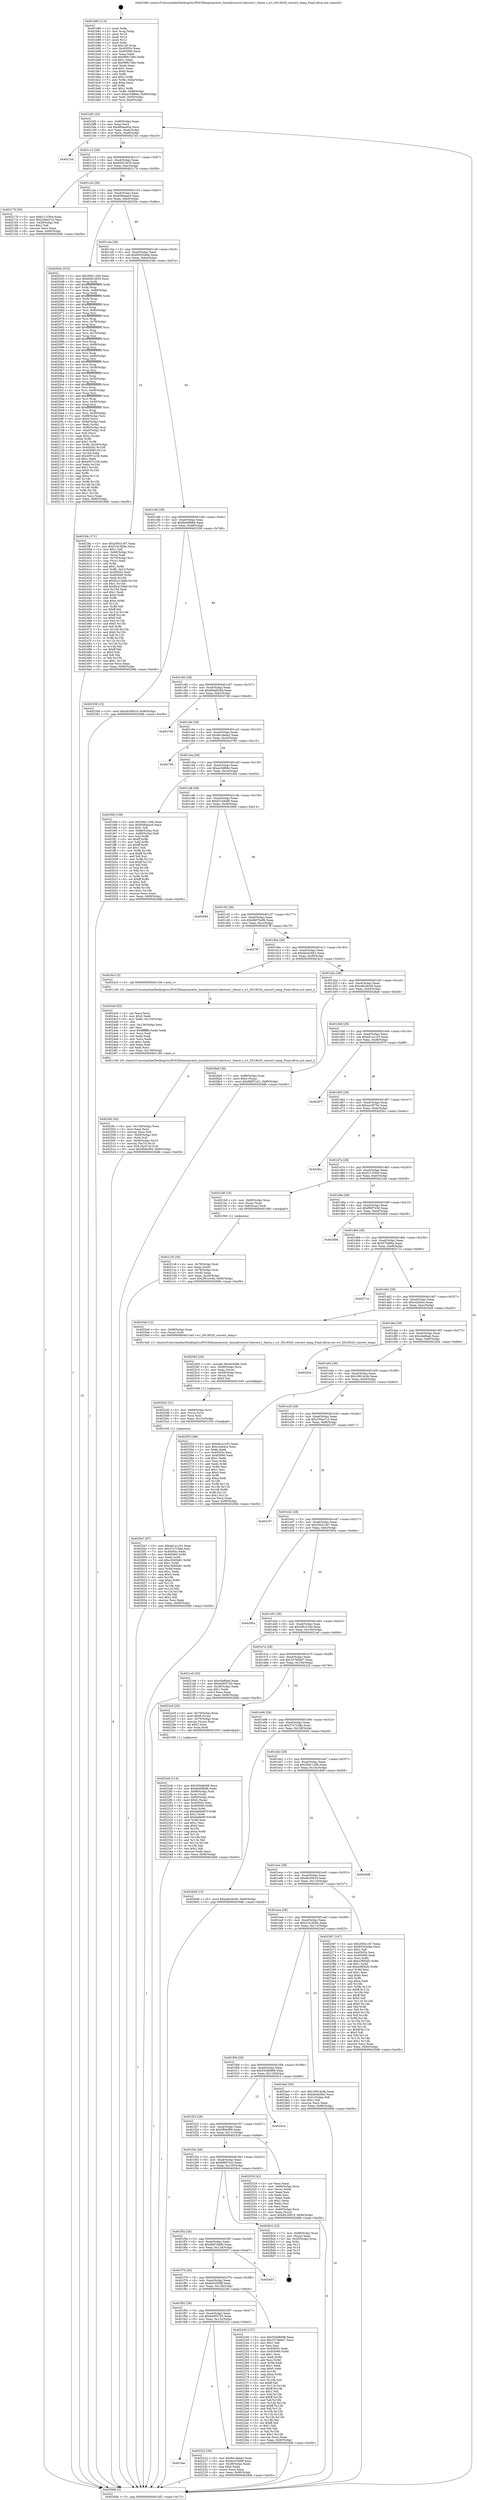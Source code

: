 digraph "0x401b80" {
  label = "0x401b80 (/mnt/c/Users/mathe/Desktop/tcc/POCII/binaries/extr_linuxdriversw1slavesw1_therm.c_w1_DS18S20_convert_temp_Final-ollvm.out::main(0))"
  labelloc = "t"
  node[shape=record]

  Entry [label="",width=0.3,height=0.3,shape=circle,fillcolor=black,style=filled]
  "0x401bf2" [label="{
     0x401bf2 [32]\l
     | [instrs]\l
     &nbsp;&nbsp;0x401bf2 \<+6\>: mov -0x90(%rbp),%eax\l
     &nbsp;&nbsp;0x401bf8 \<+2\>: mov %eax,%ecx\l
     &nbsp;&nbsp;0x401bfa \<+6\>: sub $0x80baa93e,%ecx\l
     &nbsp;&nbsp;0x401c00 \<+6\>: mov %eax,-0xa4(%rbp)\l
     &nbsp;&nbsp;0x401c06 \<+6\>: mov %ecx,-0xa8(%rbp)\l
     &nbsp;&nbsp;0x401c0c \<+6\>: je 00000000004027a4 \<main+0xc24\>\l
  }"]
  "0x4027a4" [label="{
     0x4027a4\l
  }", style=dashed]
  "0x401c12" [label="{
     0x401c12 [28]\l
     | [instrs]\l
     &nbsp;&nbsp;0x401c12 \<+5\>: jmp 0000000000401c17 \<main+0x97\>\l
     &nbsp;&nbsp;0x401c17 \<+6\>: mov -0xa4(%rbp),%eax\l
     &nbsp;&nbsp;0x401c1d \<+5\>: sub $0x83812635,%eax\l
     &nbsp;&nbsp;0x401c22 \<+6\>: mov %eax,-0xac(%rbp)\l
     &nbsp;&nbsp;0x401c28 \<+6\>: je 0000000000402179 \<main+0x5f9\>\l
  }"]
  Exit [label="",width=0.3,height=0.3,shape=circle,fillcolor=black,style=filled,peripheries=2]
  "0x402179" [label="{
     0x402179 [30]\l
     | [instrs]\l
     &nbsp;&nbsp;0x402179 \<+5\>: mov $0xf111f304,%eax\l
     &nbsp;&nbsp;0x40217e \<+5\>: mov $0x230ee7c3,%ecx\l
     &nbsp;&nbsp;0x402183 \<+3\>: mov -0x29(%rbp),%dl\l
     &nbsp;&nbsp;0x402186 \<+3\>: test $0x1,%dl\l
     &nbsp;&nbsp;0x402189 \<+3\>: cmovne %ecx,%eax\l
     &nbsp;&nbsp;0x40218c \<+6\>: mov %eax,-0x90(%rbp)\l
     &nbsp;&nbsp;0x402192 \<+5\>: jmp 00000000004029db \<main+0xe5b\>\l
  }"]
  "0x401c2e" [label="{
     0x401c2e [28]\l
     | [instrs]\l
     &nbsp;&nbsp;0x401c2e \<+5\>: jmp 0000000000401c33 \<main+0xb3\>\l
     &nbsp;&nbsp;0x401c33 \<+6\>: mov -0xa4(%rbp),%eax\l
     &nbsp;&nbsp;0x401c39 \<+5\>: sub $0x8384aac6,%eax\l
     &nbsp;&nbsp;0x401c3e \<+6\>: mov %eax,-0xb0(%rbp)\l
     &nbsp;&nbsp;0x401c44 \<+6\>: je 000000000040203e \<main+0x4be\>\l
  }"]
  "0x4025e7" [label="{
     0x4025e7 [97]\l
     | [instrs]\l
     &nbsp;&nbsp;0x4025e7 \<+5\>: mov $0xe61a1c53,%eax\l
     &nbsp;&nbsp;0x4025ec \<+5\>: mov $0x37a7248a,%esi\l
     &nbsp;&nbsp;0x4025f1 \<+7\>: mov 0x40505c,%edx\l
     &nbsp;&nbsp;0x4025f8 \<+8\>: mov 0x405060,%r8d\l
     &nbsp;&nbsp;0x402600 \<+3\>: mov %edx,%r9d\l
     &nbsp;&nbsp;0x402603 \<+7\>: sub $0xc30d5b81,%r9d\l
     &nbsp;&nbsp;0x40260a \<+4\>: sub $0x1,%r9d\l
     &nbsp;&nbsp;0x40260e \<+7\>: add $0xc30d5b81,%r9d\l
     &nbsp;&nbsp;0x402615 \<+4\>: imul %r9d,%edx\l
     &nbsp;&nbsp;0x402619 \<+3\>: and $0x1,%edx\l
     &nbsp;&nbsp;0x40261c \<+3\>: cmp $0x0,%edx\l
     &nbsp;&nbsp;0x40261f \<+4\>: sete %r10b\l
     &nbsp;&nbsp;0x402623 \<+4\>: cmp $0xa,%r8d\l
     &nbsp;&nbsp;0x402627 \<+4\>: setl %r11b\l
     &nbsp;&nbsp;0x40262b \<+3\>: mov %r10b,%bl\l
     &nbsp;&nbsp;0x40262e \<+3\>: and %r11b,%bl\l
     &nbsp;&nbsp;0x402631 \<+3\>: xor %r11b,%r10b\l
     &nbsp;&nbsp;0x402634 \<+3\>: or %r10b,%bl\l
     &nbsp;&nbsp;0x402637 \<+3\>: test $0x1,%bl\l
     &nbsp;&nbsp;0x40263a \<+3\>: cmovne %esi,%eax\l
     &nbsp;&nbsp;0x40263d \<+6\>: mov %eax,-0x90(%rbp)\l
     &nbsp;&nbsp;0x402643 \<+5\>: jmp 00000000004029db \<main+0xe5b\>\l
  }"]
  "0x40203e" [label="{
     0x40203e [315]\l
     | [instrs]\l
     &nbsp;&nbsp;0x40203e \<+5\>: mov $0x39d1120b,%eax\l
     &nbsp;&nbsp;0x402043 \<+5\>: mov $0x83812635,%ecx\l
     &nbsp;&nbsp;0x402048 \<+3\>: mov %rsp,%rdx\l
     &nbsp;&nbsp;0x40204b \<+4\>: add $0xfffffffffffffff0,%rdx\l
     &nbsp;&nbsp;0x40204f \<+3\>: mov %rdx,%rsp\l
     &nbsp;&nbsp;0x402052 \<+7\>: mov %rdx,-0x88(%rbp)\l
     &nbsp;&nbsp;0x402059 \<+3\>: mov %rsp,%rdx\l
     &nbsp;&nbsp;0x40205c \<+4\>: add $0xfffffffffffffff0,%rdx\l
     &nbsp;&nbsp;0x402060 \<+3\>: mov %rdx,%rsp\l
     &nbsp;&nbsp;0x402063 \<+3\>: mov %rsp,%rsi\l
     &nbsp;&nbsp;0x402066 \<+4\>: add $0xfffffffffffffff0,%rsi\l
     &nbsp;&nbsp;0x40206a \<+3\>: mov %rsi,%rsp\l
     &nbsp;&nbsp;0x40206d \<+4\>: mov %rsi,-0x80(%rbp)\l
     &nbsp;&nbsp;0x402071 \<+3\>: mov %rsp,%rsi\l
     &nbsp;&nbsp;0x402074 \<+4\>: add $0xfffffffffffffff0,%rsi\l
     &nbsp;&nbsp;0x402078 \<+3\>: mov %rsi,%rsp\l
     &nbsp;&nbsp;0x40207b \<+4\>: mov %rsi,-0x78(%rbp)\l
     &nbsp;&nbsp;0x40207f \<+3\>: mov %rsp,%rsi\l
     &nbsp;&nbsp;0x402082 \<+4\>: add $0xfffffffffffffff0,%rsi\l
     &nbsp;&nbsp;0x402086 \<+3\>: mov %rsi,%rsp\l
     &nbsp;&nbsp;0x402089 \<+4\>: mov %rsi,-0x70(%rbp)\l
     &nbsp;&nbsp;0x40208d \<+3\>: mov %rsp,%rsi\l
     &nbsp;&nbsp;0x402090 \<+4\>: add $0xfffffffffffffff0,%rsi\l
     &nbsp;&nbsp;0x402094 \<+3\>: mov %rsi,%rsp\l
     &nbsp;&nbsp;0x402097 \<+4\>: mov %rsi,-0x68(%rbp)\l
     &nbsp;&nbsp;0x40209b \<+3\>: mov %rsp,%rsi\l
     &nbsp;&nbsp;0x40209e \<+4\>: add $0xfffffffffffffff0,%rsi\l
     &nbsp;&nbsp;0x4020a2 \<+3\>: mov %rsi,%rsp\l
     &nbsp;&nbsp;0x4020a5 \<+4\>: mov %rsi,-0x60(%rbp)\l
     &nbsp;&nbsp;0x4020a9 \<+3\>: mov %rsp,%rsi\l
     &nbsp;&nbsp;0x4020ac \<+4\>: add $0xfffffffffffffff0,%rsi\l
     &nbsp;&nbsp;0x4020b0 \<+3\>: mov %rsi,%rsp\l
     &nbsp;&nbsp;0x4020b3 \<+4\>: mov %rsi,-0x58(%rbp)\l
     &nbsp;&nbsp;0x4020b7 \<+3\>: mov %rsp,%rsi\l
     &nbsp;&nbsp;0x4020ba \<+4\>: add $0xfffffffffffffff0,%rsi\l
     &nbsp;&nbsp;0x4020be \<+3\>: mov %rsi,%rsp\l
     &nbsp;&nbsp;0x4020c1 \<+4\>: mov %rsi,-0x50(%rbp)\l
     &nbsp;&nbsp;0x4020c5 \<+3\>: mov %rsp,%rsi\l
     &nbsp;&nbsp;0x4020c8 \<+4\>: add $0xfffffffffffffff0,%rsi\l
     &nbsp;&nbsp;0x4020cc \<+3\>: mov %rsi,%rsp\l
     &nbsp;&nbsp;0x4020cf \<+4\>: mov %rsi,-0x48(%rbp)\l
     &nbsp;&nbsp;0x4020d3 \<+3\>: mov %rsp,%rsi\l
     &nbsp;&nbsp;0x4020d6 \<+4\>: add $0xfffffffffffffff0,%rsi\l
     &nbsp;&nbsp;0x4020da \<+3\>: mov %rsi,%rsp\l
     &nbsp;&nbsp;0x4020dd \<+4\>: mov %rsi,-0x40(%rbp)\l
     &nbsp;&nbsp;0x4020e1 \<+3\>: mov %rsp,%rsi\l
     &nbsp;&nbsp;0x4020e4 \<+4\>: add $0xfffffffffffffff0,%rsi\l
     &nbsp;&nbsp;0x4020e8 \<+3\>: mov %rsi,%rsp\l
     &nbsp;&nbsp;0x4020eb \<+4\>: mov %rsi,-0x38(%rbp)\l
     &nbsp;&nbsp;0x4020ef \<+7\>: mov -0x88(%rbp),%rsi\l
     &nbsp;&nbsp;0x4020f6 \<+6\>: movl $0x0,(%rsi)\l
     &nbsp;&nbsp;0x4020fc \<+6\>: mov -0x94(%rbp),%edi\l
     &nbsp;&nbsp;0x402102 \<+2\>: mov %edi,(%rdx)\l
     &nbsp;&nbsp;0x402104 \<+4\>: mov -0x80(%rbp),%rsi\l
     &nbsp;&nbsp;0x402108 \<+7\>: mov -0xa0(%rbp),%r8\l
     &nbsp;&nbsp;0x40210f \<+3\>: mov %r8,(%rsi)\l
     &nbsp;&nbsp;0x402112 \<+3\>: cmpl $0x2,(%rdx)\l
     &nbsp;&nbsp;0x402115 \<+4\>: setne %r9b\l
     &nbsp;&nbsp;0x402119 \<+4\>: and $0x1,%r9b\l
     &nbsp;&nbsp;0x40211d \<+4\>: mov %r9b,-0x29(%rbp)\l
     &nbsp;&nbsp;0x402121 \<+8\>: mov 0x40505c,%r10d\l
     &nbsp;&nbsp;0x402129 \<+8\>: mov 0x405060,%r11d\l
     &nbsp;&nbsp;0x402131 \<+3\>: mov %r10d,%ebx\l
     &nbsp;&nbsp;0x402134 \<+6\>: add $0x4957cc36,%ebx\l
     &nbsp;&nbsp;0x40213a \<+3\>: sub $0x1,%ebx\l
     &nbsp;&nbsp;0x40213d \<+6\>: sub $0x4957cc36,%ebx\l
     &nbsp;&nbsp;0x402143 \<+4\>: imul %ebx,%r10d\l
     &nbsp;&nbsp;0x402147 \<+4\>: and $0x1,%r10d\l
     &nbsp;&nbsp;0x40214b \<+4\>: cmp $0x0,%r10d\l
     &nbsp;&nbsp;0x40214f \<+4\>: sete %r9b\l
     &nbsp;&nbsp;0x402153 \<+4\>: cmp $0xa,%r11d\l
     &nbsp;&nbsp;0x402157 \<+4\>: setl %r14b\l
     &nbsp;&nbsp;0x40215b \<+3\>: mov %r9b,%r15b\l
     &nbsp;&nbsp;0x40215e \<+3\>: and %r14b,%r15b\l
     &nbsp;&nbsp;0x402161 \<+3\>: xor %r14b,%r9b\l
     &nbsp;&nbsp;0x402164 \<+3\>: or %r9b,%r15b\l
     &nbsp;&nbsp;0x402167 \<+4\>: test $0x1,%r15b\l
     &nbsp;&nbsp;0x40216b \<+3\>: cmovne %ecx,%eax\l
     &nbsp;&nbsp;0x40216e \<+6\>: mov %eax,-0x90(%rbp)\l
     &nbsp;&nbsp;0x402174 \<+5\>: jmp 00000000004029db \<main+0xe5b\>\l
  }"]
  "0x401c4a" [label="{
     0x401c4a [28]\l
     | [instrs]\l
     &nbsp;&nbsp;0x401c4a \<+5\>: jmp 0000000000401c4f \<main+0xcf\>\l
     &nbsp;&nbsp;0x401c4f \<+6\>: mov -0xa4(%rbp),%eax\l
     &nbsp;&nbsp;0x401c55 \<+5\>: sub $0x85502e8a,%eax\l
     &nbsp;&nbsp;0x401c5a \<+6\>: mov %eax,-0xb4(%rbp)\l
     &nbsp;&nbsp;0x401c60 \<+6\>: je 00000000004023fa \<main+0x87a\>\l
  }"]
  "0x4025d2" [label="{
     0x4025d2 [21]\l
     | [instrs]\l
     &nbsp;&nbsp;0x4025d2 \<+4\>: mov -0x68(%rbp),%rcx\l
     &nbsp;&nbsp;0x4025d6 \<+3\>: mov (%rcx),%rcx\l
     &nbsp;&nbsp;0x4025d9 \<+3\>: mov %rcx,%rdi\l
     &nbsp;&nbsp;0x4025dc \<+6\>: mov %eax,-0x13c(%rbp)\l
     &nbsp;&nbsp;0x4025e2 \<+5\>: call 0000000000401030 \<free@plt\>\l
     | [calls]\l
     &nbsp;&nbsp;0x401030 \{1\} (unknown)\l
  }"]
  "0x4023fa" [label="{
     0x4023fa [171]\l
     | [instrs]\l
     &nbsp;&nbsp;0x4023fa \<+5\>: mov $0x29541c67,%eax\l
     &nbsp;&nbsp;0x4023ff \<+5\>: mov $0x5161826e,%ecx\l
     &nbsp;&nbsp;0x402404 \<+2\>: mov $0x1,%dl\l
     &nbsp;&nbsp;0x402406 \<+4\>: mov -0x60(%rbp),%rsi\l
     &nbsp;&nbsp;0x40240a \<+2\>: mov (%rsi),%edi\l
     &nbsp;&nbsp;0x40240c \<+4\>: mov -0x70(%rbp),%rsi\l
     &nbsp;&nbsp;0x402410 \<+2\>: cmp (%rsi),%edi\l
     &nbsp;&nbsp;0x402412 \<+4\>: setl %r8b\l
     &nbsp;&nbsp;0x402416 \<+4\>: and $0x1,%r8b\l
     &nbsp;&nbsp;0x40241a \<+4\>: mov %r8b,-0x21(%rbp)\l
     &nbsp;&nbsp;0x40241e \<+7\>: mov 0x40505c,%edi\l
     &nbsp;&nbsp;0x402425 \<+8\>: mov 0x405060,%r9d\l
     &nbsp;&nbsp;0x40242d \<+3\>: mov %edi,%r10d\l
     &nbsp;&nbsp;0x402430 \<+7\>: sub $0x82a15bb6,%r10d\l
     &nbsp;&nbsp;0x402437 \<+4\>: sub $0x1,%r10d\l
     &nbsp;&nbsp;0x40243b \<+7\>: add $0x82a15bb6,%r10d\l
     &nbsp;&nbsp;0x402442 \<+4\>: imul %r10d,%edi\l
     &nbsp;&nbsp;0x402446 \<+3\>: and $0x1,%edi\l
     &nbsp;&nbsp;0x402449 \<+3\>: cmp $0x0,%edi\l
     &nbsp;&nbsp;0x40244c \<+4\>: sete %r8b\l
     &nbsp;&nbsp;0x402450 \<+4\>: cmp $0xa,%r9d\l
     &nbsp;&nbsp;0x402454 \<+4\>: setl %r11b\l
     &nbsp;&nbsp;0x402458 \<+3\>: mov %r8b,%bl\l
     &nbsp;&nbsp;0x40245b \<+3\>: xor $0xff,%bl\l
     &nbsp;&nbsp;0x40245e \<+3\>: mov %r11b,%r14b\l
     &nbsp;&nbsp;0x402461 \<+4\>: xor $0xff,%r14b\l
     &nbsp;&nbsp;0x402465 \<+3\>: xor $0x0,%dl\l
     &nbsp;&nbsp;0x402468 \<+3\>: mov %bl,%r15b\l
     &nbsp;&nbsp;0x40246b \<+4\>: and $0x0,%r15b\l
     &nbsp;&nbsp;0x40246f \<+3\>: and %dl,%r8b\l
     &nbsp;&nbsp;0x402472 \<+3\>: mov %r14b,%r12b\l
     &nbsp;&nbsp;0x402475 \<+4\>: and $0x0,%r12b\l
     &nbsp;&nbsp;0x402479 \<+3\>: and %dl,%r11b\l
     &nbsp;&nbsp;0x40247c \<+3\>: or %r8b,%r15b\l
     &nbsp;&nbsp;0x40247f \<+3\>: or %r11b,%r12b\l
     &nbsp;&nbsp;0x402482 \<+3\>: xor %r12b,%r15b\l
     &nbsp;&nbsp;0x402485 \<+3\>: or %r14b,%bl\l
     &nbsp;&nbsp;0x402488 \<+3\>: xor $0xff,%bl\l
     &nbsp;&nbsp;0x40248b \<+3\>: or $0x0,%dl\l
     &nbsp;&nbsp;0x40248e \<+2\>: and %dl,%bl\l
     &nbsp;&nbsp;0x402490 \<+3\>: or %bl,%r15b\l
     &nbsp;&nbsp;0x402493 \<+4\>: test $0x1,%r15b\l
     &nbsp;&nbsp;0x402497 \<+3\>: cmovne %ecx,%eax\l
     &nbsp;&nbsp;0x40249a \<+6\>: mov %eax,-0x90(%rbp)\l
     &nbsp;&nbsp;0x4024a0 \<+5\>: jmp 00000000004029db \<main+0xe5b\>\l
  }"]
  "0x401c66" [label="{
     0x401c66 [28]\l
     | [instrs]\l
     &nbsp;&nbsp;0x401c66 \<+5\>: jmp 0000000000401c6b \<main+0xeb\>\l
     &nbsp;&nbsp;0x401c6b \<+6\>: mov -0xa4(%rbp),%eax\l
     &nbsp;&nbsp;0x401c71 \<+5\>: sub $0x8e46fb68,%eax\l
     &nbsp;&nbsp;0x401c76 \<+6\>: mov %eax,-0xb8(%rbp)\l
     &nbsp;&nbsp;0x401c7c \<+6\>: je 0000000000402358 \<main+0x7d8\>\l
  }"]
  "0x4025b5" [label="{
     0x4025b5 [29]\l
     | [instrs]\l
     &nbsp;&nbsp;0x4025b5 \<+10\>: movabs $0x4030d6,%rdi\l
     &nbsp;&nbsp;0x4025bf \<+4\>: mov -0x58(%rbp),%rcx\l
     &nbsp;&nbsp;0x4025c3 \<+2\>: mov %eax,(%rcx)\l
     &nbsp;&nbsp;0x4025c5 \<+4\>: mov -0x58(%rbp),%rcx\l
     &nbsp;&nbsp;0x4025c9 \<+2\>: mov (%rcx),%esi\l
     &nbsp;&nbsp;0x4025cb \<+2\>: mov $0x0,%al\l
     &nbsp;&nbsp;0x4025cd \<+5\>: call 0000000000401040 \<printf@plt\>\l
     | [calls]\l
     &nbsp;&nbsp;0x401040 \{1\} (unknown)\l
  }"]
  "0x402358" [label="{
     0x402358 [15]\l
     | [instrs]\l
     &nbsp;&nbsp;0x402358 \<+10\>: movl $0x4fc30619,-0x90(%rbp)\l
     &nbsp;&nbsp;0x402362 \<+5\>: jmp 00000000004029db \<main+0xe5b\>\l
  }"]
  "0x401c82" [label="{
     0x401c82 [28]\l
     | [instrs]\l
     &nbsp;&nbsp;0x401c82 \<+5\>: jmp 0000000000401c87 \<main+0x107\>\l
     &nbsp;&nbsp;0x401c87 \<+6\>: mov -0xa4(%rbp),%eax\l
     &nbsp;&nbsp;0x401c8d \<+5\>: sub $0x9dadb28d,%eax\l
     &nbsp;&nbsp;0x401c92 \<+6\>: mov %eax,-0xbc(%rbp)\l
     &nbsp;&nbsp;0x401c98 \<+6\>: je 0000000000402748 \<main+0xbc8\>\l
  }"]
  "0x4024fc" [label="{
     0x4024fc [45]\l
     | [instrs]\l
     &nbsp;&nbsp;0x4024fc \<+6\>: mov -0x138(%rbp),%ecx\l
     &nbsp;&nbsp;0x402502 \<+3\>: imul %eax,%ecx\l
     &nbsp;&nbsp;0x402505 \<+3\>: movslq %ecx,%r8\l
     &nbsp;&nbsp;0x402508 \<+4\>: mov -0x68(%rbp),%r9\l
     &nbsp;&nbsp;0x40250c \<+3\>: mov (%r9),%r9\l
     &nbsp;&nbsp;0x40250f \<+4\>: mov -0x60(%rbp),%r10\l
     &nbsp;&nbsp;0x402513 \<+3\>: movslq (%r10),%r10\l
     &nbsp;&nbsp;0x402516 \<+4\>: mov %r8,(%r9,%r10,8)\l
     &nbsp;&nbsp;0x40251a \<+10\>: movl $0x5fb6cf94,-0x90(%rbp)\l
     &nbsp;&nbsp;0x402524 \<+5\>: jmp 00000000004029db \<main+0xe5b\>\l
  }"]
  "0x402748" [label="{
     0x402748\l
  }", style=dashed]
  "0x401c9e" [label="{
     0x401c9e [28]\l
     | [instrs]\l
     &nbsp;&nbsp;0x401c9e \<+5\>: jmp 0000000000401ca3 \<main+0x123\>\l
     &nbsp;&nbsp;0x401ca3 \<+6\>: mov -0xa4(%rbp),%eax\l
     &nbsp;&nbsp;0x401ca9 \<+5\>: sub $0x9e1de4a3,%eax\l
     &nbsp;&nbsp;0x401cae \<+6\>: mov %eax,-0xc0(%rbp)\l
     &nbsp;&nbsp;0x401cb4 \<+6\>: je 0000000000402795 \<main+0xc15\>\l
  }"]
  "0x4024c8" [label="{
     0x4024c8 [52]\l
     | [instrs]\l
     &nbsp;&nbsp;0x4024c8 \<+2\>: xor %ecx,%ecx\l
     &nbsp;&nbsp;0x4024ca \<+5\>: mov $0x2,%edx\l
     &nbsp;&nbsp;0x4024cf \<+6\>: mov %edx,-0x134(%rbp)\l
     &nbsp;&nbsp;0x4024d5 \<+1\>: cltd\l
     &nbsp;&nbsp;0x4024d6 \<+6\>: mov -0x134(%rbp),%esi\l
     &nbsp;&nbsp;0x4024dc \<+2\>: idiv %esi\l
     &nbsp;&nbsp;0x4024de \<+6\>: imul $0xfffffffe,%edx,%edx\l
     &nbsp;&nbsp;0x4024e4 \<+2\>: mov %ecx,%edi\l
     &nbsp;&nbsp;0x4024e6 \<+2\>: sub %edx,%edi\l
     &nbsp;&nbsp;0x4024e8 \<+2\>: mov %ecx,%edx\l
     &nbsp;&nbsp;0x4024ea \<+3\>: sub $0x1,%edx\l
     &nbsp;&nbsp;0x4024ed \<+2\>: add %edx,%edi\l
     &nbsp;&nbsp;0x4024ef \<+2\>: sub %edi,%ecx\l
     &nbsp;&nbsp;0x4024f1 \<+6\>: mov %ecx,-0x138(%rbp)\l
     &nbsp;&nbsp;0x4024f7 \<+5\>: call 0000000000401160 \<next_i\>\l
     | [calls]\l
     &nbsp;&nbsp;0x401160 \{9\} (/mnt/c/Users/mathe/Desktop/tcc/POCII/binaries/extr_linuxdriversw1slavesw1_therm.c_w1_DS18S20_convert_temp_Final-ollvm.out::next_i)\l
  }"]
  "0x402795" [label="{
     0x402795\l
  }", style=dashed]
  "0x401cba" [label="{
     0x401cba [28]\l
     | [instrs]\l
     &nbsp;&nbsp;0x401cba \<+5\>: jmp 0000000000401cbf \<main+0x13f\>\l
     &nbsp;&nbsp;0x401cbf \<+6\>: mov -0xa4(%rbp),%eax\l
     &nbsp;&nbsp;0x401cc5 \<+5\>: sub $0xac5dfb6e,%eax\l
     &nbsp;&nbsp;0x401cca \<+6\>: mov %eax,-0xc4(%rbp)\l
     &nbsp;&nbsp;0x401cd0 \<+6\>: je 0000000000401fd4 \<main+0x454\>\l
  }"]
  "0x4022e6" [label="{
     0x4022e6 [114]\l
     | [instrs]\l
     &nbsp;&nbsp;0x4022e6 \<+5\>: mov $0x550d8498,%ecx\l
     &nbsp;&nbsp;0x4022eb \<+5\>: mov $0x8e46fb68,%edx\l
     &nbsp;&nbsp;0x4022f0 \<+4\>: mov -0x68(%rbp),%rdi\l
     &nbsp;&nbsp;0x4022f4 \<+3\>: mov %rax,(%rdi)\l
     &nbsp;&nbsp;0x4022f7 \<+4\>: mov -0x60(%rbp),%rax\l
     &nbsp;&nbsp;0x4022fb \<+6\>: movl $0x0,(%rax)\l
     &nbsp;&nbsp;0x402301 \<+7\>: mov 0x40505c,%esi\l
     &nbsp;&nbsp;0x402308 \<+8\>: mov 0x405060,%r8d\l
     &nbsp;&nbsp;0x402310 \<+3\>: mov %esi,%r9d\l
     &nbsp;&nbsp;0x402313 \<+7\>: sub $0xbb6b067f,%r9d\l
     &nbsp;&nbsp;0x40231a \<+4\>: sub $0x1,%r9d\l
     &nbsp;&nbsp;0x40231e \<+7\>: add $0xbb6b067f,%r9d\l
     &nbsp;&nbsp;0x402325 \<+4\>: imul %r9d,%esi\l
     &nbsp;&nbsp;0x402329 \<+3\>: and $0x1,%esi\l
     &nbsp;&nbsp;0x40232c \<+3\>: cmp $0x0,%esi\l
     &nbsp;&nbsp;0x40232f \<+4\>: sete %r10b\l
     &nbsp;&nbsp;0x402333 \<+4\>: cmp $0xa,%r8d\l
     &nbsp;&nbsp;0x402337 \<+4\>: setl %r11b\l
     &nbsp;&nbsp;0x40233b \<+3\>: mov %r10b,%bl\l
     &nbsp;&nbsp;0x40233e \<+3\>: and %r11b,%bl\l
     &nbsp;&nbsp;0x402341 \<+3\>: xor %r11b,%r10b\l
     &nbsp;&nbsp;0x402344 \<+3\>: or %r10b,%bl\l
     &nbsp;&nbsp;0x402347 \<+3\>: test $0x1,%bl\l
     &nbsp;&nbsp;0x40234a \<+3\>: cmovne %edx,%ecx\l
     &nbsp;&nbsp;0x40234d \<+6\>: mov %ecx,-0x90(%rbp)\l
     &nbsp;&nbsp;0x402353 \<+5\>: jmp 00000000004029db \<main+0xe5b\>\l
  }"]
  "0x401fd4" [label="{
     0x401fd4 [106]\l
     | [instrs]\l
     &nbsp;&nbsp;0x401fd4 \<+5\>: mov $0x39d1120b,%eax\l
     &nbsp;&nbsp;0x401fd9 \<+5\>: mov $0x8384aac6,%ecx\l
     &nbsp;&nbsp;0x401fde \<+2\>: mov $0x1,%dl\l
     &nbsp;&nbsp;0x401fe0 \<+7\>: mov -0x8a(%rbp),%sil\l
     &nbsp;&nbsp;0x401fe7 \<+7\>: mov -0x89(%rbp),%dil\l
     &nbsp;&nbsp;0x401fee \<+3\>: mov %sil,%r8b\l
     &nbsp;&nbsp;0x401ff1 \<+4\>: xor $0xff,%r8b\l
     &nbsp;&nbsp;0x401ff5 \<+3\>: mov %dil,%r9b\l
     &nbsp;&nbsp;0x401ff8 \<+4\>: xor $0xff,%r9b\l
     &nbsp;&nbsp;0x401ffc \<+3\>: xor $0x1,%dl\l
     &nbsp;&nbsp;0x401fff \<+3\>: mov %r8b,%r10b\l
     &nbsp;&nbsp;0x402002 \<+4\>: and $0xff,%r10b\l
     &nbsp;&nbsp;0x402006 \<+3\>: and %dl,%sil\l
     &nbsp;&nbsp;0x402009 \<+3\>: mov %r9b,%r11b\l
     &nbsp;&nbsp;0x40200c \<+4\>: and $0xff,%r11b\l
     &nbsp;&nbsp;0x402010 \<+3\>: and %dl,%dil\l
     &nbsp;&nbsp;0x402013 \<+3\>: or %sil,%r10b\l
     &nbsp;&nbsp;0x402016 \<+3\>: or %dil,%r11b\l
     &nbsp;&nbsp;0x402019 \<+3\>: xor %r11b,%r10b\l
     &nbsp;&nbsp;0x40201c \<+3\>: or %r9b,%r8b\l
     &nbsp;&nbsp;0x40201f \<+4\>: xor $0xff,%r8b\l
     &nbsp;&nbsp;0x402023 \<+3\>: or $0x1,%dl\l
     &nbsp;&nbsp;0x402026 \<+3\>: and %dl,%r8b\l
     &nbsp;&nbsp;0x402029 \<+3\>: or %r8b,%r10b\l
     &nbsp;&nbsp;0x40202c \<+4\>: test $0x1,%r10b\l
     &nbsp;&nbsp;0x402030 \<+3\>: cmovne %ecx,%eax\l
     &nbsp;&nbsp;0x402033 \<+6\>: mov %eax,-0x90(%rbp)\l
     &nbsp;&nbsp;0x402039 \<+5\>: jmp 00000000004029db \<main+0xe5b\>\l
  }"]
  "0x401cd6" [label="{
     0x401cd6 [28]\l
     | [instrs]\l
     &nbsp;&nbsp;0x401cd6 \<+5\>: jmp 0000000000401cdb \<main+0x15b\>\l
     &nbsp;&nbsp;0x401cdb \<+6\>: mov -0xa4(%rbp),%eax\l
     &nbsp;&nbsp;0x401ce1 \<+5\>: sub $0xb31bbdf0,%eax\l
     &nbsp;&nbsp;0x401ce6 \<+6\>: mov %eax,-0xc8(%rbp)\l
     &nbsp;&nbsp;0x401cec \<+6\>: je 0000000000402694 \<main+0xb14\>\l
  }"]
  "0x4029db" [label="{
     0x4029db [5]\l
     | [instrs]\l
     &nbsp;&nbsp;0x4029db \<+5\>: jmp 0000000000401bf2 \<main+0x72\>\l
  }"]
  "0x401b80" [label="{
     0x401b80 [114]\l
     | [instrs]\l
     &nbsp;&nbsp;0x401b80 \<+1\>: push %rbp\l
     &nbsp;&nbsp;0x401b81 \<+3\>: mov %rsp,%rbp\l
     &nbsp;&nbsp;0x401b84 \<+2\>: push %r15\l
     &nbsp;&nbsp;0x401b86 \<+2\>: push %r14\l
     &nbsp;&nbsp;0x401b88 \<+2\>: push %r12\l
     &nbsp;&nbsp;0x401b8a \<+1\>: push %rbx\l
     &nbsp;&nbsp;0x401b8b \<+7\>: sub $0x140,%rsp\l
     &nbsp;&nbsp;0x401b92 \<+7\>: mov 0x40505c,%eax\l
     &nbsp;&nbsp;0x401b99 \<+7\>: mov 0x405060,%ecx\l
     &nbsp;&nbsp;0x401ba0 \<+2\>: mov %eax,%edx\l
     &nbsp;&nbsp;0x401ba2 \<+6\>: add $0x999c7d6c,%edx\l
     &nbsp;&nbsp;0x401ba8 \<+3\>: sub $0x1,%edx\l
     &nbsp;&nbsp;0x401bab \<+6\>: sub $0x999c7d6c,%edx\l
     &nbsp;&nbsp;0x401bb1 \<+3\>: imul %edx,%eax\l
     &nbsp;&nbsp;0x401bb4 \<+3\>: and $0x1,%eax\l
     &nbsp;&nbsp;0x401bb7 \<+3\>: cmp $0x0,%eax\l
     &nbsp;&nbsp;0x401bba \<+4\>: sete %r8b\l
     &nbsp;&nbsp;0x401bbe \<+4\>: and $0x1,%r8b\l
     &nbsp;&nbsp;0x401bc2 \<+7\>: mov %r8b,-0x8a(%rbp)\l
     &nbsp;&nbsp;0x401bc9 \<+3\>: cmp $0xa,%ecx\l
     &nbsp;&nbsp;0x401bcc \<+4\>: setl %r8b\l
     &nbsp;&nbsp;0x401bd0 \<+4\>: and $0x1,%r8b\l
     &nbsp;&nbsp;0x401bd4 \<+7\>: mov %r8b,-0x89(%rbp)\l
     &nbsp;&nbsp;0x401bdb \<+10\>: movl $0xac5dfb6e,-0x90(%rbp)\l
     &nbsp;&nbsp;0x401be5 \<+6\>: mov %edi,-0x94(%rbp)\l
     &nbsp;&nbsp;0x401beb \<+7\>: mov %rsi,-0xa0(%rbp)\l
  }"]
  "0x401fae" [label="{
     0x401fae\l
  }", style=dashed]
  "0x402222" [label="{
     0x402222 [30]\l
     | [instrs]\l
     &nbsp;&nbsp;0x402222 \<+5\>: mov $0x9e1de4a3,%eax\l
     &nbsp;&nbsp;0x402227 \<+5\>: mov $0x6e33599f,%ecx\l
     &nbsp;&nbsp;0x40222c \<+3\>: mov -0x28(%rbp),%edx\l
     &nbsp;&nbsp;0x40222f \<+3\>: cmp $0x0,%edx\l
     &nbsp;&nbsp;0x402232 \<+3\>: cmove %ecx,%eax\l
     &nbsp;&nbsp;0x402235 \<+6\>: mov %eax,-0x90(%rbp)\l
     &nbsp;&nbsp;0x40223b \<+5\>: jmp 00000000004029db \<main+0xe5b\>\l
  }"]
  "0x402694" [label="{
     0x402694\l
  }", style=dashed]
  "0x401cf2" [label="{
     0x401cf2 [28]\l
     | [instrs]\l
     &nbsp;&nbsp;0x401cf2 \<+5\>: jmp 0000000000401cf7 \<main+0x177\>\l
     &nbsp;&nbsp;0x401cf7 \<+6\>: mov -0xa4(%rbp),%eax\l
     &nbsp;&nbsp;0x401cfd \<+5\>: sub $0xdb870e8b,%eax\l
     &nbsp;&nbsp;0x401d02 \<+6\>: mov %eax,-0xcc(%rbp)\l
     &nbsp;&nbsp;0x401d08 \<+6\>: je 00000000004027ff \<main+0xc7f\>\l
  }"]
  "0x401f92" [label="{
     0x401f92 [28]\l
     | [instrs]\l
     &nbsp;&nbsp;0x401f92 \<+5\>: jmp 0000000000401f97 \<main+0x417\>\l
     &nbsp;&nbsp;0x401f97 \<+6\>: mov -0xa4(%rbp),%eax\l
     &nbsp;&nbsp;0x401f9d \<+5\>: sub $0x6e9057d5,%eax\l
     &nbsp;&nbsp;0x401fa2 \<+6\>: mov %eax,-0x12c(%rbp)\l
     &nbsp;&nbsp;0x401fa8 \<+6\>: je 0000000000402222 \<main+0x6a2\>\l
  }"]
  "0x4027ff" [label="{
     0x4027ff\l
  }", style=dashed]
  "0x401d0e" [label="{
     0x401d0e [28]\l
     | [instrs]\l
     &nbsp;&nbsp;0x401d0e \<+5\>: jmp 0000000000401d13 \<main+0x193\>\l
     &nbsp;&nbsp;0x401d13 \<+6\>: mov -0xa4(%rbp),%eax\l
     &nbsp;&nbsp;0x401d19 \<+5\>: sub $0xdecb26b3,%eax\l
     &nbsp;&nbsp;0x401d1e \<+6\>: mov %eax,-0xd0(%rbp)\l
     &nbsp;&nbsp;0x401d24 \<+6\>: je 00000000004024c3 \<main+0x943\>\l
  }"]
  "0x402240" [label="{
     0x402240 [137]\l
     | [instrs]\l
     &nbsp;&nbsp;0x402240 \<+5\>: mov $0x550d8498,%eax\l
     &nbsp;&nbsp;0x402245 \<+5\>: mov $0x337b6bd7,%ecx\l
     &nbsp;&nbsp;0x40224a \<+2\>: mov $0x1,%dl\l
     &nbsp;&nbsp;0x40224c \<+2\>: xor %esi,%esi\l
     &nbsp;&nbsp;0x40224e \<+7\>: mov 0x40505c,%edi\l
     &nbsp;&nbsp;0x402255 \<+8\>: mov 0x405060,%r8d\l
     &nbsp;&nbsp;0x40225d \<+3\>: sub $0x1,%esi\l
     &nbsp;&nbsp;0x402260 \<+3\>: mov %edi,%r9d\l
     &nbsp;&nbsp;0x402263 \<+3\>: add %esi,%r9d\l
     &nbsp;&nbsp;0x402266 \<+4\>: imul %r9d,%edi\l
     &nbsp;&nbsp;0x40226a \<+3\>: and $0x1,%edi\l
     &nbsp;&nbsp;0x40226d \<+3\>: cmp $0x0,%edi\l
     &nbsp;&nbsp;0x402270 \<+4\>: sete %r10b\l
     &nbsp;&nbsp;0x402274 \<+4\>: cmp $0xa,%r8d\l
     &nbsp;&nbsp;0x402278 \<+4\>: setl %r11b\l
     &nbsp;&nbsp;0x40227c \<+3\>: mov %r10b,%bl\l
     &nbsp;&nbsp;0x40227f \<+3\>: xor $0xff,%bl\l
     &nbsp;&nbsp;0x402282 \<+3\>: mov %r11b,%r14b\l
     &nbsp;&nbsp;0x402285 \<+4\>: xor $0xff,%r14b\l
     &nbsp;&nbsp;0x402289 \<+3\>: xor $0x1,%dl\l
     &nbsp;&nbsp;0x40228c \<+3\>: mov %bl,%r15b\l
     &nbsp;&nbsp;0x40228f \<+4\>: and $0xff,%r15b\l
     &nbsp;&nbsp;0x402293 \<+3\>: and %dl,%r10b\l
     &nbsp;&nbsp;0x402296 \<+3\>: mov %r14b,%r12b\l
     &nbsp;&nbsp;0x402299 \<+4\>: and $0xff,%r12b\l
     &nbsp;&nbsp;0x40229d \<+3\>: and %dl,%r11b\l
     &nbsp;&nbsp;0x4022a0 \<+3\>: or %r10b,%r15b\l
     &nbsp;&nbsp;0x4022a3 \<+3\>: or %r11b,%r12b\l
     &nbsp;&nbsp;0x4022a6 \<+3\>: xor %r12b,%r15b\l
     &nbsp;&nbsp;0x4022a9 \<+3\>: or %r14b,%bl\l
     &nbsp;&nbsp;0x4022ac \<+3\>: xor $0xff,%bl\l
     &nbsp;&nbsp;0x4022af \<+3\>: or $0x1,%dl\l
     &nbsp;&nbsp;0x4022b2 \<+2\>: and %dl,%bl\l
     &nbsp;&nbsp;0x4022b4 \<+3\>: or %bl,%r15b\l
     &nbsp;&nbsp;0x4022b7 \<+4\>: test $0x1,%r15b\l
     &nbsp;&nbsp;0x4022bb \<+3\>: cmovne %ecx,%eax\l
     &nbsp;&nbsp;0x4022be \<+6\>: mov %eax,-0x90(%rbp)\l
     &nbsp;&nbsp;0x4022c4 \<+5\>: jmp 00000000004029db \<main+0xe5b\>\l
  }"]
  "0x4024c3" [label="{
     0x4024c3 [5]\l
     | [instrs]\l
     &nbsp;&nbsp;0x4024c3 \<+5\>: call 0000000000401160 \<next_i\>\l
     | [calls]\l
     &nbsp;&nbsp;0x401160 \{9\} (/mnt/c/Users/mathe/Desktop/tcc/POCII/binaries/extr_linuxdriversw1slavesw1_therm.c_w1_DS18S20_convert_temp_Final-ollvm.out::next_i)\l
  }"]
  "0x401d2a" [label="{
     0x401d2a [28]\l
     | [instrs]\l
     &nbsp;&nbsp;0x401d2a \<+5\>: jmp 0000000000401d2f \<main+0x1af\>\l
     &nbsp;&nbsp;0x401d2f \<+6\>: mov -0xa4(%rbp),%eax\l
     &nbsp;&nbsp;0x401d35 \<+5\>: sub $0xe4b3dc06,%eax\l
     &nbsp;&nbsp;0x401d3a \<+6\>: mov %eax,-0xd4(%rbp)\l
     &nbsp;&nbsp;0x401d40 \<+6\>: je 00000000004028a6 \<main+0xd26\>\l
  }"]
  "0x401f76" [label="{
     0x401f76 [28]\l
     | [instrs]\l
     &nbsp;&nbsp;0x401f76 \<+5\>: jmp 0000000000401f7b \<main+0x3fb\>\l
     &nbsp;&nbsp;0x401f7b \<+6\>: mov -0xa4(%rbp),%eax\l
     &nbsp;&nbsp;0x401f81 \<+5\>: sub $0x6e33599f,%eax\l
     &nbsp;&nbsp;0x401f86 \<+6\>: mov %eax,-0x128(%rbp)\l
     &nbsp;&nbsp;0x401f8c \<+6\>: je 0000000000402240 \<main+0x6c0\>\l
  }"]
  "0x4028a6" [label="{
     0x4028a6 [28]\l
     | [instrs]\l
     &nbsp;&nbsp;0x4028a6 \<+7\>: mov -0x88(%rbp),%rax\l
     &nbsp;&nbsp;0x4028ad \<+6\>: movl $0x0,(%rax)\l
     &nbsp;&nbsp;0x4028b3 \<+10\>: movl $0x666f7e22,-0x90(%rbp)\l
     &nbsp;&nbsp;0x4028bd \<+5\>: jmp 00000000004029db \<main+0xe5b\>\l
  }"]
  "0x401d46" [label="{
     0x401d46 [28]\l
     | [instrs]\l
     &nbsp;&nbsp;0x401d46 \<+5\>: jmp 0000000000401d4b \<main+0x1cb\>\l
     &nbsp;&nbsp;0x401d4b \<+6\>: mov -0xa4(%rbp),%eax\l
     &nbsp;&nbsp;0x401d51 \<+5\>: sub $0xe61a1c53,%eax\l
     &nbsp;&nbsp;0x401d56 \<+6\>: mov %eax,-0xd8(%rbp)\l
     &nbsp;&nbsp;0x401d5c \<+6\>: je 000000000040297f \<main+0xdff\>\l
  }"]
  "0x402657" [label="{
     0x402657\l
  }", style=dashed]
  "0x40297f" [label="{
     0x40297f\l
  }", style=dashed]
  "0x401d62" [label="{
     0x401d62 [28]\l
     | [instrs]\l
     &nbsp;&nbsp;0x401d62 \<+5\>: jmp 0000000000401d67 \<main+0x1e7\>\l
     &nbsp;&nbsp;0x401d67 \<+6\>: mov -0xa4(%rbp),%eax\l
     &nbsp;&nbsp;0x401d6d \<+5\>: sub $0xeac5f75e,%eax\l
     &nbsp;&nbsp;0x401d72 \<+6\>: mov %eax,-0xdc(%rbp)\l
     &nbsp;&nbsp;0x401d78 \<+6\>: je 00000000004029cc \<main+0xe4c\>\l
  }"]
  "0x401f5a" [label="{
     0x401f5a [28]\l
     | [instrs]\l
     &nbsp;&nbsp;0x401f5a \<+5\>: jmp 0000000000401f5f \<main+0x3df\>\l
     &nbsp;&nbsp;0x401f5f \<+6\>: mov -0xa4(%rbp),%eax\l
     &nbsp;&nbsp;0x401f65 \<+5\>: sub $0x6b87dd98,%eax\l
     &nbsp;&nbsp;0x401f6a \<+6\>: mov %eax,-0x124(%rbp)\l
     &nbsp;&nbsp;0x401f70 \<+6\>: je 0000000000402657 \<main+0xad7\>\l
  }"]
  "0x4029cc" [label="{
     0x4029cc\l
  }", style=dashed]
  "0x401d7e" [label="{
     0x401d7e [28]\l
     | [instrs]\l
     &nbsp;&nbsp;0x401d7e \<+5\>: jmp 0000000000401d83 \<main+0x203\>\l
     &nbsp;&nbsp;0x401d83 \<+6\>: mov -0xa4(%rbp),%eax\l
     &nbsp;&nbsp;0x401d89 \<+5\>: sub $0xf111f304,%eax\l
     &nbsp;&nbsp;0x401d8e \<+6\>: mov %eax,-0xe0(%rbp)\l
     &nbsp;&nbsp;0x401d94 \<+6\>: je 00000000004021b8 \<main+0x638\>\l
  }"]
  "0x4028c2" [label="{
     0x4028c2 [22]\l
     | [instrs]\l
     &nbsp;&nbsp;0x4028c2 \<+7\>: mov -0x88(%rbp),%rax\l
     &nbsp;&nbsp;0x4028c9 \<+2\>: mov (%rax),%eax\l
     &nbsp;&nbsp;0x4028cb \<+4\>: lea -0x20(%rbp),%rsp\l
     &nbsp;&nbsp;0x4028cf \<+1\>: pop %rbx\l
     &nbsp;&nbsp;0x4028d0 \<+2\>: pop %r12\l
     &nbsp;&nbsp;0x4028d2 \<+2\>: pop %r14\l
     &nbsp;&nbsp;0x4028d4 \<+2\>: pop %r15\l
     &nbsp;&nbsp;0x4028d6 \<+1\>: pop %rbp\l
     &nbsp;&nbsp;0x4028d7 \<+1\>: ret\l
  }"]
  "0x4021b8" [label="{
     0x4021b8 [16]\l
     | [instrs]\l
     &nbsp;&nbsp;0x4021b8 \<+4\>: mov -0x80(%rbp),%rax\l
     &nbsp;&nbsp;0x4021bc \<+3\>: mov (%rax),%rax\l
     &nbsp;&nbsp;0x4021bf \<+4\>: mov 0x8(%rax),%rdi\l
     &nbsp;&nbsp;0x4021c3 \<+5\>: call 0000000000401060 \<atoi@plt\>\l
     | [calls]\l
     &nbsp;&nbsp;0x401060 \{1\} (unknown)\l
  }"]
  "0x401d9a" [label="{
     0x401d9a [28]\l
     | [instrs]\l
     &nbsp;&nbsp;0x401d9a \<+5\>: jmp 0000000000401d9f \<main+0x21f\>\l
     &nbsp;&nbsp;0x401d9f \<+6\>: mov -0xa4(%rbp),%eax\l
     &nbsp;&nbsp;0x401da5 \<+5\>: sub $0xf90f7456,%eax\l
     &nbsp;&nbsp;0x401daa \<+6\>: mov %eax,-0xe4(%rbp)\l
     &nbsp;&nbsp;0x401db0 \<+6\>: je 00000000004026b8 \<main+0xb38\>\l
  }"]
  "0x4021c8" [label="{
     0x4021c8 [30]\l
     | [instrs]\l
     &nbsp;&nbsp;0x4021c8 \<+4\>: mov -0x78(%rbp),%rdi\l
     &nbsp;&nbsp;0x4021cc \<+2\>: mov %eax,(%rdi)\l
     &nbsp;&nbsp;0x4021ce \<+4\>: mov -0x78(%rbp),%rdi\l
     &nbsp;&nbsp;0x4021d2 \<+2\>: mov (%rdi),%eax\l
     &nbsp;&nbsp;0x4021d4 \<+3\>: mov %eax,-0x28(%rbp)\l
     &nbsp;&nbsp;0x4021d7 \<+10\>: movl $0x2f91e16d,-0x90(%rbp)\l
     &nbsp;&nbsp;0x4021e1 \<+5\>: jmp 00000000004029db \<main+0xe5b\>\l
  }"]
  "0x401f3e" [label="{
     0x401f3e [28]\l
     | [instrs]\l
     &nbsp;&nbsp;0x401f3e \<+5\>: jmp 0000000000401f43 \<main+0x3c3\>\l
     &nbsp;&nbsp;0x401f43 \<+6\>: mov -0xa4(%rbp),%eax\l
     &nbsp;&nbsp;0x401f49 \<+5\>: sub $0x666f7e22,%eax\l
     &nbsp;&nbsp;0x401f4e \<+6\>: mov %eax,-0x120(%rbp)\l
     &nbsp;&nbsp;0x401f54 \<+6\>: je 00000000004028c2 \<main+0xd42\>\l
  }"]
  "0x4026b8" [label="{
     0x4026b8\l
  }", style=dashed]
  "0x401db6" [label="{
     0x401db6 [28]\l
     | [instrs]\l
     &nbsp;&nbsp;0x401db6 \<+5\>: jmp 0000000000401dbb \<main+0x23b\>\l
     &nbsp;&nbsp;0x401dbb \<+6\>: mov -0xa4(%rbp),%eax\l
     &nbsp;&nbsp;0x401dc1 \<+5\>: sub $0x975d86a,%eax\l
     &nbsp;&nbsp;0x401dc6 \<+6\>: mov %eax,-0xe8(%rbp)\l
     &nbsp;&nbsp;0x401dcc \<+6\>: je 000000000040271e \<main+0xb9e\>\l
  }"]
  "0x402529" [label="{
     0x402529 [42]\l
     | [instrs]\l
     &nbsp;&nbsp;0x402529 \<+2\>: xor %eax,%eax\l
     &nbsp;&nbsp;0x40252b \<+4\>: mov -0x60(%rbp),%rcx\l
     &nbsp;&nbsp;0x40252f \<+2\>: mov (%rcx),%edx\l
     &nbsp;&nbsp;0x402531 \<+2\>: mov %eax,%esi\l
     &nbsp;&nbsp;0x402533 \<+2\>: sub %edx,%esi\l
     &nbsp;&nbsp;0x402535 \<+2\>: mov %eax,%edx\l
     &nbsp;&nbsp;0x402537 \<+3\>: sub $0x1,%edx\l
     &nbsp;&nbsp;0x40253a \<+2\>: add %edx,%esi\l
     &nbsp;&nbsp;0x40253c \<+2\>: sub %esi,%eax\l
     &nbsp;&nbsp;0x40253e \<+4\>: mov -0x60(%rbp),%rcx\l
     &nbsp;&nbsp;0x402542 \<+2\>: mov %eax,(%rcx)\l
     &nbsp;&nbsp;0x402544 \<+10\>: movl $0x4fc30619,-0x90(%rbp)\l
     &nbsp;&nbsp;0x40254e \<+5\>: jmp 00000000004029db \<main+0xe5b\>\l
  }"]
  "0x40271e" [label="{
     0x40271e\l
  }", style=dashed]
  "0x401dd2" [label="{
     0x401dd2 [28]\l
     | [instrs]\l
     &nbsp;&nbsp;0x401dd2 \<+5\>: jmp 0000000000401dd7 \<main+0x257\>\l
     &nbsp;&nbsp;0x401dd7 \<+6\>: mov -0xa4(%rbp),%eax\l
     &nbsp;&nbsp;0x401ddd \<+5\>: sub $0xc426dce,%eax\l
     &nbsp;&nbsp;0x401de2 \<+6\>: mov %eax,-0xec(%rbp)\l
     &nbsp;&nbsp;0x401de8 \<+6\>: je 00000000004025a9 \<main+0xa29\>\l
  }"]
  "0x401f22" [label="{
     0x401f22 [28]\l
     | [instrs]\l
     &nbsp;&nbsp;0x401f22 \<+5\>: jmp 0000000000401f27 \<main+0x3a7\>\l
     &nbsp;&nbsp;0x401f27 \<+6\>: mov -0xa4(%rbp),%eax\l
     &nbsp;&nbsp;0x401f2d \<+5\>: sub $0x5fb6cf94,%eax\l
     &nbsp;&nbsp;0x401f32 \<+6\>: mov %eax,-0x11c(%rbp)\l
     &nbsp;&nbsp;0x401f38 \<+6\>: je 0000000000402529 \<main+0x9a9\>\l
  }"]
  "0x4025a9" [label="{
     0x4025a9 [12]\l
     | [instrs]\l
     &nbsp;&nbsp;0x4025a9 \<+4\>: mov -0x68(%rbp),%rax\l
     &nbsp;&nbsp;0x4025ad \<+3\>: mov (%rax),%rdi\l
     &nbsp;&nbsp;0x4025b0 \<+5\>: call 00000000004015a0 \<w1_DS18S20_convert_temp\>\l
     | [calls]\l
     &nbsp;&nbsp;0x4015a0 \{1\} (/mnt/c/Users/mathe/Desktop/tcc/POCII/binaries/extr_linuxdriversw1slavesw1_therm.c_w1_DS18S20_convert_temp_Final-ollvm.out::w1_DS18S20_convert_temp)\l
  }"]
  "0x401dee" [label="{
     0x401dee [28]\l
     | [instrs]\l
     &nbsp;&nbsp;0x401dee \<+5\>: jmp 0000000000401df3 \<main+0x273\>\l
     &nbsp;&nbsp;0x401df3 \<+6\>: mov -0xa4(%rbp),%eax\l
     &nbsp;&nbsp;0x401df9 \<+5\>: sub $0xcda8bad,%eax\l
     &nbsp;&nbsp;0x401dfe \<+6\>: mov %eax,-0xf0(%rbp)\l
     &nbsp;&nbsp;0x401e04 \<+6\>: je 0000000000402204 \<main+0x684\>\l
  }"]
  "0x40291d" [label="{
     0x40291d\l
  }", style=dashed]
  "0x402204" [label="{
     0x402204\l
  }", style=dashed]
  "0x401e0a" [label="{
     0x401e0a [28]\l
     | [instrs]\l
     &nbsp;&nbsp;0x401e0a \<+5\>: jmp 0000000000401e0f \<main+0x28f\>\l
     &nbsp;&nbsp;0x401e0f \<+6\>: mov -0xa4(%rbp),%eax\l
     &nbsp;&nbsp;0x401e15 \<+5\>: sub $0x16814c4b,%eax\l
     &nbsp;&nbsp;0x401e1a \<+6\>: mov %eax,-0xf4(%rbp)\l
     &nbsp;&nbsp;0x401e20 \<+6\>: je 0000000000402553 \<main+0x9d3\>\l
  }"]
  "0x401f06" [label="{
     0x401f06 [28]\l
     | [instrs]\l
     &nbsp;&nbsp;0x401f06 \<+5\>: jmp 0000000000401f0b \<main+0x38b\>\l
     &nbsp;&nbsp;0x401f0b \<+6\>: mov -0xa4(%rbp),%eax\l
     &nbsp;&nbsp;0x401f11 \<+5\>: sub $0x550d8498,%eax\l
     &nbsp;&nbsp;0x401f16 \<+6\>: mov %eax,-0x118(%rbp)\l
     &nbsp;&nbsp;0x401f1c \<+6\>: je 000000000040291d \<main+0xd9d\>\l
  }"]
  "0x402553" [label="{
     0x402553 [86]\l
     | [instrs]\l
     &nbsp;&nbsp;0x402553 \<+5\>: mov $0xe61a1c53,%eax\l
     &nbsp;&nbsp;0x402558 \<+5\>: mov $0xc426dce,%ecx\l
     &nbsp;&nbsp;0x40255d \<+2\>: xor %edx,%edx\l
     &nbsp;&nbsp;0x40255f \<+7\>: mov 0x40505c,%esi\l
     &nbsp;&nbsp;0x402566 \<+7\>: mov 0x405060,%edi\l
     &nbsp;&nbsp;0x40256d \<+3\>: sub $0x1,%edx\l
     &nbsp;&nbsp;0x402570 \<+3\>: mov %esi,%r8d\l
     &nbsp;&nbsp;0x402573 \<+3\>: add %edx,%r8d\l
     &nbsp;&nbsp;0x402576 \<+4\>: imul %r8d,%esi\l
     &nbsp;&nbsp;0x40257a \<+3\>: and $0x1,%esi\l
     &nbsp;&nbsp;0x40257d \<+3\>: cmp $0x0,%esi\l
     &nbsp;&nbsp;0x402580 \<+4\>: sete %r9b\l
     &nbsp;&nbsp;0x402584 \<+3\>: cmp $0xa,%edi\l
     &nbsp;&nbsp;0x402587 \<+4\>: setl %r10b\l
     &nbsp;&nbsp;0x40258b \<+3\>: mov %r9b,%r11b\l
     &nbsp;&nbsp;0x40258e \<+3\>: and %r10b,%r11b\l
     &nbsp;&nbsp;0x402591 \<+3\>: xor %r10b,%r9b\l
     &nbsp;&nbsp;0x402594 \<+3\>: or %r9b,%r11b\l
     &nbsp;&nbsp;0x402597 \<+4\>: test $0x1,%r11b\l
     &nbsp;&nbsp;0x40259b \<+3\>: cmovne %ecx,%eax\l
     &nbsp;&nbsp;0x40259e \<+6\>: mov %eax,-0x90(%rbp)\l
     &nbsp;&nbsp;0x4025a4 \<+5\>: jmp 00000000004029db \<main+0xe5b\>\l
  }"]
  "0x401e26" [label="{
     0x401e26 [28]\l
     | [instrs]\l
     &nbsp;&nbsp;0x401e26 \<+5\>: jmp 0000000000401e2b \<main+0x2ab\>\l
     &nbsp;&nbsp;0x401e2b \<+6\>: mov -0xa4(%rbp),%eax\l
     &nbsp;&nbsp;0x401e31 \<+5\>: sub $0x230ee7c3,%eax\l
     &nbsp;&nbsp;0x401e36 \<+6\>: mov %eax,-0xf8(%rbp)\l
     &nbsp;&nbsp;0x401e3c \<+6\>: je 0000000000402197 \<main+0x617\>\l
  }"]
  "0x4024a5" [label="{
     0x4024a5 [30]\l
     | [instrs]\l
     &nbsp;&nbsp;0x4024a5 \<+5\>: mov $0x16814c4b,%eax\l
     &nbsp;&nbsp;0x4024aa \<+5\>: mov $0xdecb26b3,%ecx\l
     &nbsp;&nbsp;0x4024af \<+3\>: mov -0x21(%rbp),%dl\l
     &nbsp;&nbsp;0x4024b2 \<+3\>: test $0x1,%dl\l
     &nbsp;&nbsp;0x4024b5 \<+3\>: cmovne %ecx,%eax\l
     &nbsp;&nbsp;0x4024b8 \<+6\>: mov %eax,-0x90(%rbp)\l
     &nbsp;&nbsp;0x4024be \<+5\>: jmp 00000000004029db \<main+0xe5b\>\l
  }"]
  "0x402197" [label="{
     0x402197\l
  }", style=dashed]
  "0x401e42" [label="{
     0x401e42 [28]\l
     | [instrs]\l
     &nbsp;&nbsp;0x401e42 \<+5\>: jmp 0000000000401e47 \<main+0x2c7\>\l
     &nbsp;&nbsp;0x401e47 \<+6\>: mov -0xa4(%rbp),%eax\l
     &nbsp;&nbsp;0x401e4d \<+5\>: sub $0x29541c67,%eax\l
     &nbsp;&nbsp;0x401e52 \<+6\>: mov %eax,-0xfc(%rbp)\l
     &nbsp;&nbsp;0x401e58 \<+6\>: je 000000000040295a \<main+0xdda\>\l
  }"]
  "0x401eea" [label="{
     0x401eea [28]\l
     | [instrs]\l
     &nbsp;&nbsp;0x401eea \<+5\>: jmp 0000000000401eef \<main+0x36f\>\l
     &nbsp;&nbsp;0x401eef \<+6\>: mov -0xa4(%rbp),%eax\l
     &nbsp;&nbsp;0x401ef5 \<+5\>: sub $0x5161826e,%eax\l
     &nbsp;&nbsp;0x401efa \<+6\>: mov %eax,-0x114(%rbp)\l
     &nbsp;&nbsp;0x401f00 \<+6\>: je 00000000004024a5 \<main+0x925\>\l
  }"]
  "0x40295a" [label="{
     0x40295a\l
  }", style=dashed]
  "0x401e5e" [label="{
     0x401e5e [28]\l
     | [instrs]\l
     &nbsp;&nbsp;0x401e5e \<+5\>: jmp 0000000000401e63 \<main+0x2e3\>\l
     &nbsp;&nbsp;0x401e63 \<+6\>: mov -0xa4(%rbp),%eax\l
     &nbsp;&nbsp;0x401e69 \<+5\>: sub $0x2f91e16d,%eax\l
     &nbsp;&nbsp;0x401e6e \<+6\>: mov %eax,-0x100(%rbp)\l
     &nbsp;&nbsp;0x401e74 \<+6\>: je 00000000004021e6 \<main+0x666\>\l
  }"]
  "0x402367" [label="{
     0x402367 [147]\l
     | [instrs]\l
     &nbsp;&nbsp;0x402367 \<+5\>: mov $0x29541c67,%eax\l
     &nbsp;&nbsp;0x40236c \<+5\>: mov $0x85502e8a,%ecx\l
     &nbsp;&nbsp;0x402371 \<+2\>: mov $0x1,%dl\l
     &nbsp;&nbsp;0x402373 \<+7\>: mov 0x40505c,%esi\l
     &nbsp;&nbsp;0x40237a \<+7\>: mov 0x405060,%edi\l
     &nbsp;&nbsp;0x402381 \<+3\>: mov %esi,%r8d\l
     &nbsp;&nbsp;0x402384 \<+7\>: add $0xe2f95ef2,%r8d\l
     &nbsp;&nbsp;0x40238b \<+4\>: sub $0x1,%r8d\l
     &nbsp;&nbsp;0x40238f \<+7\>: sub $0xe2f95ef2,%r8d\l
     &nbsp;&nbsp;0x402396 \<+4\>: imul %r8d,%esi\l
     &nbsp;&nbsp;0x40239a \<+3\>: and $0x1,%esi\l
     &nbsp;&nbsp;0x40239d \<+3\>: cmp $0x0,%esi\l
     &nbsp;&nbsp;0x4023a0 \<+4\>: sete %r9b\l
     &nbsp;&nbsp;0x4023a4 \<+3\>: cmp $0xa,%edi\l
     &nbsp;&nbsp;0x4023a7 \<+4\>: setl %r10b\l
     &nbsp;&nbsp;0x4023ab \<+3\>: mov %r9b,%r11b\l
     &nbsp;&nbsp;0x4023ae \<+4\>: xor $0xff,%r11b\l
     &nbsp;&nbsp;0x4023b2 \<+3\>: mov %r10b,%bl\l
     &nbsp;&nbsp;0x4023b5 \<+3\>: xor $0xff,%bl\l
     &nbsp;&nbsp;0x4023b8 \<+3\>: xor $0x0,%dl\l
     &nbsp;&nbsp;0x4023bb \<+3\>: mov %r11b,%r14b\l
     &nbsp;&nbsp;0x4023be \<+4\>: and $0x0,%r14b\l
     &nbsp;&nbsp;0x4023c2 \<+3\>: and %dl,%r9b\l
     &nbsp;&nbsp;0x4023c5 \<+3\>: mov %bl,%r15b\l
     &nbsp;&nbsp;0x4023c8 \<+4\>: and $0x0,%r15b\l
     &nbsp;&nbsp;0x4023cc \<+3\>: and %dl,%r10b\l
     &nbsp;&nbsp;0x4023cf \<+3\>: or %r9b,%r14b\l
     &nbsp;&nbsp;0x4023d2 \<+3\>: or %r10b,%r15b\l
     &nbsp;&nbsp;0x4023d5 \<+3\>: xor %r15b,%r14b\l
     &nbsp;&nbsp;0x4023d8 \<+3\>: or %bl,%r11b\l
     &nbsp;&nbsp;0x4023db \<+4\>: xor $0xff,%r11b\l
     &nbsp;&nbsp;0x4023df \<+3\>: or $0x0,%dl\l
     &nbsp;&nbsp;0x4023e2 \<+3\>: and %dl,%r11b\l
     &nbsp;&nbsp;0x4023e5 \<+3\>: or %r11b,%r14b\l
     &nbsp;&nbsp;0x4023e8 \<+4\>: test $0x1,%r14b\l
     &nbsp;&nbsp;0x4023ec \<+3\>: cmovne %ecx,%eax\l
     &nbsp;&nbsp;0x4023ef \<+6\>: mov %eax,-0x90(%rbp)\l
     &nbsp;&nbsp;0x4023f5 \<+5\>: jmp 00000000004029db \<main+0xe5b\>\l
  }"]
  "0x4021e6" [label="{
     0x4021e6 [30]\l
     | [instrs]\l
     &nbsp;&nbsp;0x4021e6 \<+5\>: mov $0xcda8bad,%eax\l
     &nbsp;&nbsp;0x4021eb \<+5\>: mov $0x6e9057d5,%ecx\l
     &nbsp;&nbsp;0x4021f0 \<+3\>: mov -0x28(%rbp),%edx\l
     &nbsp;&nbsp;0x4021f3 \<+3\>: cmp $0x1,%edx\l
     &nbsp;&nbsp;0x4021f6 \<+3\>: cmovl %ecx,%eax\l
     &nbsp;&nbsp;0x4021f9 \<+6\>: mov %eax,-0x90(%rbp)\l
     &nbsp;&nbsp;0x4021ff \<+5\>: jmp 00000000004029db \<main+0xe5b\>\l
  }"]
  "0x401e7a" [label="{
     0x401e7a [28]\l
     | [instrs]\l
     &nbsp;&nbsp;0x401e7a \<+5\>: jmp 0000000000401e7f \<main+0x2ff\>\l
     &nbsp;&nbsp;0x401e7f \<+6\>: mov -0xa4(%rbp),%eax\l
     &nbsp;&nbsp;0x401e85 \<+5\>: sub $0x337b6bd7,%eax\l
     &nbsp;&nbsp;0x401e8a \<+6\>: mov %eax,-0x104(%rbp)\l
     &nbsp;&nbsp;0x401e90 \<+6\>: je 00000000004022c9 \<main+0x749\>\l
  }"]
  "0x401ece" [label="{
     0x401ece [28]\l
     | [instrs]\l
     &nbsp;&nbsp;0x401ece \<+5\>: jmp 0000000000401ed3 \<main+0x353\>\l
     &nbsp;&nbsp;0x401ed3 \<+6\>: mov -0xa4(%rbp),%eax\l
     &nbsp;&nbsp;0x401ed9 \<+5\>: sub $0x4fc30619,%eax\l
     &nbsp;&nbsp;0x401ede \<+6\>: mov %eax,-0x110(%rbp)\l
     &nbsp;&nbsp;0x401ee4 \<+6\>: je 0000000000402367 \<main+0x7e7\>\l
  }"]
  "0x4022c9" [label="{
     0x4022c9 [29]\l
     | [instrs]\l
     &nbsp;&nbsp;0x4022c9 \<+4\>: mov -0x70(%rbp),%rax\l
     &nbsp;&nbsp;0x4022cd \<+6\>: movl $0x9,(%rax)\l
     &nbsp;&nbsp;0x4022d3 \<+4\>: mov -0x70(%rbp),%rax\l
     &nbsp;&nbsp;0x4022d7 \<+3\>: movslq (%rax),%rax\l
     &nbsp;&nbsp;0x4022da \<+4\>: shl $0x3,%rax\l
     &nbsp;&nbsp;0x4022de \<+3\>: mov %rax,%rdi\l
     &nbsp;&nbsp;0x4022e1 \<+5\>: call 0000000000401050 \<malloc@plt\>\l
     | [calls]\l
     &nbsp;&nbsp;0x401050 \{1\} (unknown)\l
  }"]
  "0x401e96" [label="{
     0x401e96 [28]\l
     | [instrs]\l
     &nbsp;&nbsp;0x401e96 \<+5\>: jmp 0000000000401e9b \<main+0x31b\>\l
     &nbsp;&nbsp;0x401e9b \<+6\>: mov -0xa4(%rbp),%eax\l
     &nbsp;&nbsp;0x401ea1 \<+5\>: sub $0x37a7248a,%eax\l
     &nbsp;&nbsp;0x401ea6 \<+6\>: mov %eax,-0x108(%rbp)\l
     &nbsp;&nbsp;0x401eac \<+6\>: je 0000000000402648 \<main+0xac8\>\l
  }"]
  "0x4028d8" [label="{
     0x4028d8\l
  }", style=dashed]
  "0x402648" [label="{
     0x402648 [15]\l
     | [instrs]\l
     &nbsp;&nbsp;0x402648 \<+10\>: movl $0xe4b3dc06,-0x90(%rbp)\l
     &nbsp;&nbsp;0x402652 \<+5\>: jmp 00000000004029db \<main+0xe5b\>\l
  }"]
  "0x401eb2" [label="{
     0x401eb2 [28]\l
     | [instrs]\l
     &nbsp;&nbsp;0x401eb2 \<+5\>: jmp 0000000000401eb7 \<main+0x337\>\l
     &nbsp;&nbsp;0x401eb7 \<+6\>: mov -0xa4(%rbp),%eax\l
     &nbsp;&nbsp;0x401ebd \<+5\>: sub $0x39d1120b,%eax\l
     &nbsp;&nbsp;0x401ec2 \<+6\>: mov %eax,-0x10c(%rbp)\l
     &nbsp;&nbsp;0x401ec8 \<+6\>: je 00000000004028d8 \<main+0xd58\>\l
  }"]
  Entry -> "0x401b80" [label=" 1"]
  "0x401bf2" -> "0x4027a4" [label=" 0"]
  "0x401bf2" -> "0x401c12" [label=" 62"]
  "0x4028c2" -> Exit [label=" 1"]
  "0x401c12" -> "0x402179" [label=" 1"]
  "0x401c12" -> "0x401c2e" [label=" 61"]
  "0x4028a6" -> "0x4029db" [label=" 1"]
  "0x401c2e" -> "0x40203e" [label=" 1"]
  "0x401c2e" -> "0x401c4a" [label=" 60"]
  "0x402648" -> "0x4029db" [label=" 1"]
  "0x401c4a" -> "0x4023fa" [label=" 10"]
  "0x401c4a" -> "0x401c66" [label=" 50"]
  "0x4025e7" -> "0x4029db" [label=" 1"]
  "0x401c66" -> "0x402358" [label=" 1"]
  "0x401c66" -> "0x401c82" [label=" 49"]
  "0x4025d2" -> "0x4025e7" [label=" 1"]
  "0x401c82" -> "0x402748" [label=" 0"]
  "0x401c82" -> "0x401c9e" [label=" 49"]
  "0x4025b5" -> "0x4025d2" [label=" 1"]
  "0x401c9e" -> "0x402795" [label=" 0"]
  "0x401c9e" -> "0x401cba" [label=" 49"]
  "0x4025a9" -> "0x4025b5" [label=" 1"]
  "0x401cba" -> "0x401fd4" [label=" 1"]
  "0x401cba" -> "0x401cd6" [label=" 48"]
  "0x401fd4" -> "0x4029db" [label=" 1"]
  "0x401b80" -> "0x401bf2" [label=" 1"]
  "0x4029db" -> "0x401bf2" [label=" 61"]
  "0x402553" -> "0x4029db" [label=" 1"]
  "0x40203e" -> "0x4029db" [label=" 1"]
  "0x402179" -> "0x4029db" [label=" 1"]
  "0x402529" -> "0x4029db" [label=" 9"]
  "0x401cd6" -> "0x402694" [label=" 0"]
  "0x401cd6" -> "0x401cf2" [label=" 48"]
  "0x4024fc" -> "0x4029db" [label=" 9"]
  "0x401cf2" -> "0x4027ff" [label=" 0"]
  "0x401cf2" -> "0x401d0e" [label=" 48"]
  "0x4024c3" -> "0x4024c8" [label=" 9"]
  "0x401d0e" -> "0x4024c3" [label=" 9"]
  "0x401d0e" -> "0x401d2a" [label=" 39"]
  "0x4024a5" -> "0x4029db" [label=" 10"]
  "0x401d2a" -> "0x4028a6" [label=" 1"]
  "0x401d2a" -> "0x401d46" [label=" 38"]
  "0x402367" -> "0x4029db" [label=" 10"]
  "0x401d46" -> "0x40297f" [label=" 0"]
  "0x401d46" -> "0x401d62" [label=" 38"]
  "0x402358" -> "0x4029db" [label=" 1"]
  "0x401d62" -> "0x4029cc" [label=" 0"]
  "0x401d62" -> "0x401d7e" [label=" 38"]
  "0x4022c9" -> "0x4022e6" [label=" 1"]
  "0x401d7e" -> "0x4021b8" [label=" 1"]
  "0x401d7e" -> "0x401d9a" [label=" 37"]
  "0x4021b8" -> "0x4021c8" [label=" 1"]
  "0x4021c8" -> "0x4029db" [label=" 1"]
  "0x402240" -> "0x4029db" [label=" 1"]
  "0x401d9a" -> "0x4026b8" [label=" 0"]
  "0x401d9a" -> "0x401db6" [label=" 37"]
  "0x401f92" -> "0x401fae" [label=" 0"]
  "0x401db6" -> "0x40271e" [label=" 0"]
  "0x401db6" -> "0x401dd2" [label=" 37"]
  "0x401f92" -> "0x402222" [label=" 1"]
  "0x401dd2" -> "0x4025a9" [label=" 1"]
  "0x401dd2" -> "0x401dee" [label=" 36"]
  "0x401f76" -> "0x401f92" [label=" 1"]
  "0x401dee" -> "0x402204" [label=" 0"]
  "0x401dee" -> "0x401e0a" [label=" 36"]
  "0x401f76" -> "0x402240" [label=" 1"]
  "0x401e0a" -> "0x402553" [label=" 1"]
  "0x401e0a" -> "0x401e26" [label=" 35"]
  "0x401f5a" -> "0x401f76" [label=" 2"]
  "0x401e26" -> "0x402197" [label=" 0"]
  "0x401e26" -> "0x401e42" [label=" 35"]
  "0x401f5a" -> "0x402657" [label=" 0"]
  "0x401e42" -> "0x40295a" [label=" 0"]
  "0x401e42" -> "0x401e5e" [label=" 35"]
  "0x401f3e" -> "0x401f5a" [label=" 2"]
  "0x401e5e" -> "0x4021e6" [label=" 1"]
  "0x401e5e" -> "0x401e7a" [label=" 34"]
  "0x4021e6" -> "0x4029db" [label=" 1"]
  "0x401f3e" -> "0x4028c2" [label=" 1"]
  "0x401e7a" -> "0x4022c9" [label=" 1"]
  "0x401e7a" -> "0x401e96" [label=" 33"]
  "0x401f22" -> "0x401f3e" [label=" 3"]
  "0x401e96" -> "0x402648" [label=" 1"]
  "0x401e96" -> "0x401eb2" [label=" 32"]
  "0x401f22" -> "0x402529" [label=" 9"]
  "0x401eb2" -> "0x4028d8" [label=" 0"]
  "0x401eb2" -> "0x401ece" [label=" 32"]
  "0x402222" -> "0x4029db" [label=" 1"]
  "0x401ece" -> "0x402367" [label=" 10"]
  "0x401ece" -> "0x401eea" [label=" 22"]
  "0x4022e6" -> "0x4029db" [label=" 1"]
  "0x401eea" -> "0x4024a5" [label=" 10"]
  "0x401eea" -> "0x401f06" [label=" 12"]
  "0x4023fa" -> "0x4029db" [label=" 10"]
  "0x401f06" -> "0x40291d" [label=" 0"]
  "0x401f06" -> "0x401f22" [label=" 12"]
  "0x4024c8" -> "0x4024fc" [label=" 9"]
}
